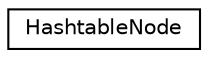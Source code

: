 digraph "Graphical Class Hierarchy"
{
  edge [fontname="Helvetica",fontsize="10",labelfontname="Helvetica",labelfontsize="10"];
  node [fontname="Helvetica",fontsize="10",shape=record];
  rankdir="LR";
  Node0 [label="HashtableNode",height=0.2,width=0.4,color="black", fillcolor="white", style="filled",URL="$struct_hashtable_node.html"];
}
